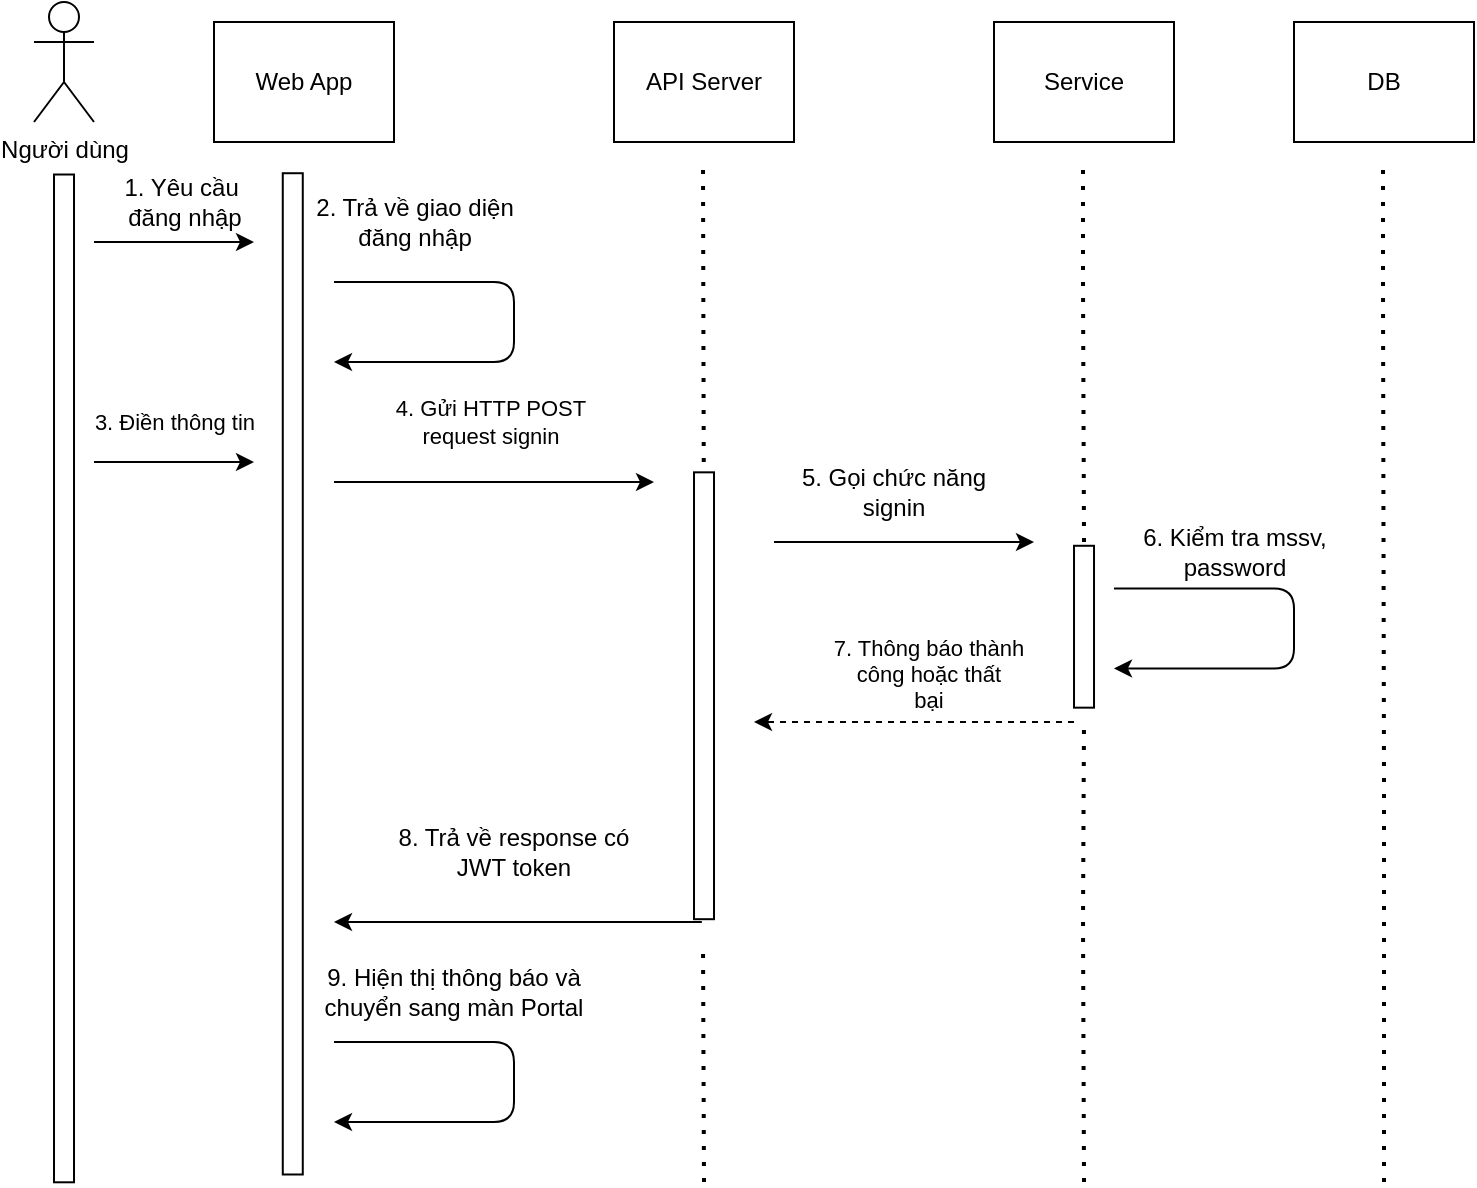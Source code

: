 <mxfile>
    <diagram id="ctEkaTSNqj9cvxE-0oZN" name="Page-1">
        <mxGraphModel dx="1058" dy="773" grid="1" gridSize="10" guides="1" tooltips="1" connect="1" arrows="1" fold="1" page="1" pageScale="1" pageWidth="850" pageHeight="1100" math="0" shadow="0">
            <root>
                <mxCell id="0"/>
                <mxCell id="1" parent="0"/>
                <mxCell id="61" value="Người dùng" style="shape=umlActor;verticalLabelPosition=bottom;verticalAlign=top;html=1;outlineConnect=0;" vertex="1" parent="1">
                    <mxGeometry x="30" y="90" width="30" height="60" as="geometry"/>
                </mxCell>
                <mxCell id="62" value="Web App" style="rounded=0;whiteSpace=wrap;html=1;" vertex="1" parent="1">
                    <mxGeometry x="120" y="100" width="90" height="60" as="geometry"/>
                </mxCell>
                <mxCell id="63" value="API Server" style="rounded=0;whiteSpace=wrap;html=1;" vertex="1" parent="1">
                    <mxGeometry x="320" y="100" width="90" height="60" as="geometry"/>
                </mxCell>
                <mxCell id="64" value="Service" style="rounded=0;whiteSpace=wrap;html=1;" vertex="1" parent="1">
                    <mxGeometry x="510" y="100" width="90" height="60" as="geometry"/>
                </mxCell>
                <mxCell id="65" value="" style="fontStyle=1;rotation=90;" vertex="1" parent="1">
                    <mxGeometry x="-206.94" y="423.2" width="503.89" height="10" as="geometry"/>
                </mxCell>
                <mxCell id="66" value="" style="endArrow=none;dashed=1;html=1;dashPattern=1 3;strokeWidth=2;" edge="1" parent="1">
                    <mxGeometry width="50" height="50" relative="1" as="geometry">
                        <mxPoint x="160" y="210" as="sourcePoint"/>
                        <mxPoint x="160" y="170" as="targetPoint"/>
                        <Array as="points">
                            <mxPoint x="160" y="180"/>
                        </Array>
                    </mxGeometry>
                </mxCell>
                <mxCell id="67" value="" style="fontStyle=1;rotation=90;" vertex="1" parent="1">
                    <mxGeometry x="-90.93" y="420.93" width="500.63" height="10" as="geometry"/>
                </mxCell>
                <mxCell id="68" value="" style="endArrow=classic;html=1;" edge="1" parent="1">
                    <mxGeometry width="50" height="50" relative="1" as="geometry">
                        <mxPoint x="60" y="210" as="sourcePoint"/>
                        <mxPoint x="140" y="210" as="targetPoint"/>
                    </mxGeometry>
                </mxCell>
                <mxCell id="69" value="1. Yêu cầu&amp;nbsp;&lt;br&gt;đăng nhập" style="text;html=1;align=center;verticalAlign=middle;resizable=0;points=[];autosize=1;strokeColor=none;fillColor=none;" vertex="1" parent="1">
                    <mxGeometry x="65" y="170" width="80" height="40" as="geometry"/>
                </mxCell>
                <mxCell id="70" value="" style="endArrow=none;dashed=1;html=1;dashPattern=1 3;strokeWidth=2;" edge="1" parent="1">
                    <mxGeometry width="50" height="50" relative="1" as="geometry">
                        <mxPoint x="364.87" y="320" as="sourcePoint"/>
                        <mxPoint x="364.5" y="170" as="targetPoint"/>
                        <Array as="points"/>
                    </mxGeometry>
                </mxCell>
                <mxCell id="71" value="" style="endArrow=classic;html=1;" edge="1" parent="1">
                    <mxGeometry x="-0.182" y="-20" width="50" height="50" relative="1" as="geometry">
                        <mxPoint x="180" y="230" as="sourcePoint"/>
                        <mxPoint x="180" y="270" as="targetPoint"/>
                        <Array as="points">
                            <mxPoint x="270" y="230"/>
                            <mxPoint x="270" y="270"/>
                        </Array>
                        <mxPoint x="20" y="-20" as="offset"/>
                    </mxGeometry>
                </mxCell>
                <mxCell id="72" value="2. Trả về giao diện&lt;br&gt;đăng nhập" style="text;html=1;align=center;verticalAlign=middle;resizable=0;points=[];autosize=1;strokeColor=none;fillColor=none;" vertex="1" parent="1">
                    <mxGeometry x="160" y="180" width="120" height="40" as="geometry"/>
                </mxCell>
                <mxCell id="73" value="" style="endArrow=classic;html=1;" edge="1" parent="1">
                    <mxGeometry width="50" height="50" relative="1" as="geometry">
                        <mxPoint x="60" y="320" as="sourcePoint"/>
                        <mxPoint x="140" y="320" as="targetPoint"/>
                    </mxGeometry>
                </mxCell>
                <mxCell id="74" value="3. Điền thông tin" style="edgeLabel;html=1;align=center;verticalAlign=middle;resizable=0;points=[];" vertex="1" connectable="0" parent="73">
                    <mxGeometry x="-0.3" y="1" relative="1" as="geometry">
                        <mxPoint x="12" y="-19" as="offset"/>
                    </mxGeometry>
                </mxCell>
                <mxCell id="75" value="" style="endArrow=classic;html=1;" edge="1" parent="1">
                    <mxGeometry width="50" height="50" relative="1" as="geometry">
                        <mxPoint x="180" y="330" as="sourcePoint"/>
                        <mxPoint x="340" y="330" as="targetPoint"/>
                    </mxGeometry>
                </mxCell>
                <mxCell id="76" value="4. Gửi HTTP POST&lt;br&gt;request signin" style="edgeLabel;html=1;align=center;verticalAlign=middle;resizable=0;points=[];" vertex="1" connectable="0" parent="75">
                    <mxGeometry x="-0.3" y="1" relative="1" as="geometry">
                        <mxPoint x="22" y="-29" as="offset"/>
                    </mxGeometry>
                </mxCell>
                <mxCell id="77" value="" style="fontStyle=1;rotation=90;" vertex="1" parent="1">
                    <mxGeometry x="253.29" y="431.88" width="223.43" height="10" as="geometry"/>
                </mxCell>
                <mxCell id="78" value="" style="endArrow=none;dashed=1;html=1;dashPattern=1 3;strokeWidth=2;" edge="1" parent="1">
                    <mxGeometry width="50" height="50" relative="1" as="geometry">
                        <mxPoint x="555" y="360" as="sourcePoint"/>
                        <mxPoint x="554.5" y="170" as="targetPoint"/>
                        <Array as="points">
                            <mxPoint x="554.5" y="230"/>
                        </Array>
                    </mxGeometry>
                </mxCell>
                <mxCell id="79" value="" style="fontStyle=1;rotation=90;" vertex="1" parent="1">
                    <mxGeometry x="514.54" y="397.36" width="80.94" height="10" as="geometry"/>
                </mxCell>
                <mxCell id="80" value="" style="endArrow=classic;html=1;" edge="1" parent="1">
                    <mxGeometry width="50" height="50" relative="1" as="geometry">
                        <mxPoint x="400" y="360" as="sourcePoint"/>
                        <mxPoint x="530" y="360" as="targetPoint"/>
                        <Array as="points">
                            <mxPoint x="470" y="360"/>
                        </Array>
                    </mxGeometry>
                </mxCell>
                <mxCell id="82" value="" style="endArrow=none;dashed=1;html=1;dashPattern=1 3;strokeWidth=2;" edge="1" parent="1">
                    <mxGeometry width="50" height="50" relative="1" as="geometry">
                        <mxPoint x="555" y="680" as="sourcePoint"/>
                        <mxPoint x="555" y="450" as="targetPoint"/>
                        <Array as="points">
                            <mxPoint x="554.5" y="550"/>
                        </Array>
                    </mxGeometry>
                </mxCell>
                <mxCell id="84" value="" style="endArrow=none;dashed=1;html=1;dashPattern=1 3;strokeWidth=2;" edge="1" parent="1">
                    <mxGeometry width="50" height="50" relative="1" as="geometry">
                        <mxPoint x="365" y="680" as="sourcePoint"/>
                        <mxPoint x="364.5" y="560" as="targetPoint"/>
                        <Array as="points"/>
                    </mxGeometry>
                </mxCell>
                <mxCell id="87" value="DB" style="rounded=0;whiteSpace=wrap;html=1;" vertex="1" parent="1">
                    <mxGeometry x="660" y="100" width="90" height="60" as="geometry"/>
                </mxCell>
                <mxCell id="88" value="" style="endArrow=none;dashed=1;html=1;dashPattern=1 3;strokeWidth=2;" edge="1" parent="1">
                    <mxGeometry width="50" height="50" relative="1" as="geometry">
                        <mxPoint x="705" y="480" as="sourcePoint"/>
                        <mxPoint x="704.5" y="170" as="targetPoint"/>
                        <Array as="points">
                            <mxPoint x="704.5" y="230"/>
                        </Array>
                    </mxGeometry>
                </mxCell>
                <mxCell id="91" value="" style="endArrow=none;dashed=1;html=1;dashPattern=1 3;strokeWidth=2;" edge="1" parent="1">
                    <mxGeometry width="50" height="50" relative="1" as="geometry">
                        <mxPoint x="705" y="680" as="sourcePoint"/>
                        <mxPoint x="705" y="480" as="targetPoint"/>
                        <Array as="points"/>
                    </mxGeometry>
                </mxCell>
                <mxCell id="92" value="" style="endArrow=classic;html=1;dashed=1;" edge="1" parent="1">
                    <mxGeometry width="50" height="50" relative="1" as="geometry">
                        <mxPoint x="550" y="450" as="sourcePoint"/>
                        <mxPoint x="390" y="450" as="targetPoint"/>
                        <Array as="points">
                            <mxPoint x="480" y="450"/>
                        </Array>
                    </mxGeometry>
                </mxCell>
                <mxCell id="93" value="7. Thông báo thành&lt;br&gt;công hoặc thất&lt;br&gt;bại" style="edgeLabel;html=1;align=center;verticalAlign=middle;resizable=0;points=[];" vertex="1" connectable="0" parent="92">
                    <mxGeometry x="0.539" y="-3" relative="1" as="geometry">
                        <mxPoint x="50" y="-21" as="offset"/>
                    </mxGeometry>
                </mxCell>
                <mxCell id="94" value="" style="endArrow=classic;html=1;" edge="1" parent="1">
                    <mxGeometry width="50" height="50" relative="1" as="geometry">
                        <mxPoint x="363.91" y="550" as="sourcePoint"/>
                        <mxPoint x="180" y="550" as="targetPoint"/>
                        <Array as="points">
                            <mxPoint x="293.91" y="550"/>
                        </Array>
                    </mxGeometry>
                </mxCell>
                <mxCell id="99" value="5. Gọi chức năng signin" style="text;html=1;strokeColor=none;fillColor=none;align=center;verticalAlign=middle;whiteSpace=wrap;rounded=0;" vertex="1" parent="1">
                    <mxGeometry x="400" y="320" width="120" height="30" as="geometry"/>
                </mxCell>
                <mxCell id="100" value="" style="endArrow=classic;html=1;" edge="1" parent="1">
                    <mxGeometry x="-0.182" y="-20" width="50" height="50" relative="1" as="geometry">
                        <mxPoint x="570" y="383.2" as="sourcePoint"/>
                        <mxPoint x="570" y="423.2" as="targetPoint"/>
                        <Array as="points">
                            <mxPoint x="660" y="383.2"/>
                            <mxPoint x="660" y="423.2"/>
                        </Array>
                        <mxPoint x="20" y="-20" as="offset"/>
                    </mxGeometry>
                </mxCell>
                <mxCell id="103" value="6. Kiểm tra mssv, password" style="text;html=1;strokeColor=none;fillColor=none;align=center;verticalAlign=middle;whiteSpace=wrap;rounded=0;" vertex="1" parent="1">
                    <mxGeometry x="570.96" y="350" width="119.04" height="30" as="geometry"/>
                </mxCell>
                <mxCell id="104" value="8. Trả về response có JWT token" style="text;html=1;strokeColor=none;fillColor=none;align=center;verticalAlign=middle;whiteSpace=wrap;rounded=0;" vertex="1" parent="1">
                    <mxGeometry x="210" y="500" width="120" height="30" as="geometry"/>
                </mxCell>
                <mxCell id="105" value="" style="endArrow=classic;html=1;" edge="1" parent="1">
                    <mxGeometry x="-0.182" y="-20" width="50" height="50" relative="1" as="geometry">
                        <mxPoint x="180" y="610" as="sourcePoint"/>
                        <mxPoint x="180" y="650" as="targetPoint"/>
                        <Array as="points">
                            <mxPoint x="270" y="610"/>
                            <mxPoint x="270" y="650"/>
                        </Array>
                        <mxPoint x="20" y="-20" as="offset"/>
                    </mxGeometry>
                </mxCell>
                <mxCell id="106" value="9. Hiện thị thông báo và chuyển sang màn Portal" style="text;html=1;strokeColor=none;fillColor=none;align=center;verticalAlign=middle;whiteSpace=wrap;rounded=0;" vertex="1" parent="1">
                    <mxGeometry x="160" y="570" width="160" height="30" as="geometry"/>
                </mxCell>
            </root>
        </mxGraphModel>
    </diagram>
</mxfile>